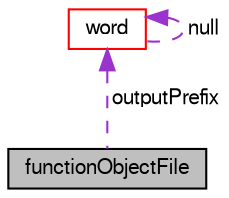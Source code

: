 digraph "functionObjectFile"
{
  bgcolor="transparent";
  edge [fontname="FreeSans",fontsize="10",labelfontname="FreeSans",labelfontsize="10"];
  node [fontname="FreeSans",fontsize="10",shape=record];
  Node15 [label="functionObjectFile",height=0.2,width=0.4,color="black", fillcolor="grey75", style="filled", fontcolor="black"];
  Node16 -> Node15 [dir="back",color="darkorchid3",fontsize="10",style="dashed",label=" outputPrefix" ,fontname="FreeSans"];
  Node16 [label="word",height=0.2,width=0.4,color="red",URL="$a28258.html",tooltip="A class for handling words, derived from string. "];
  Node16 -> Node16 [dir="back",color="darkorchid3",fontsize="10",style="dashed",label=" null" ,fontname="FreeSans"];
}
